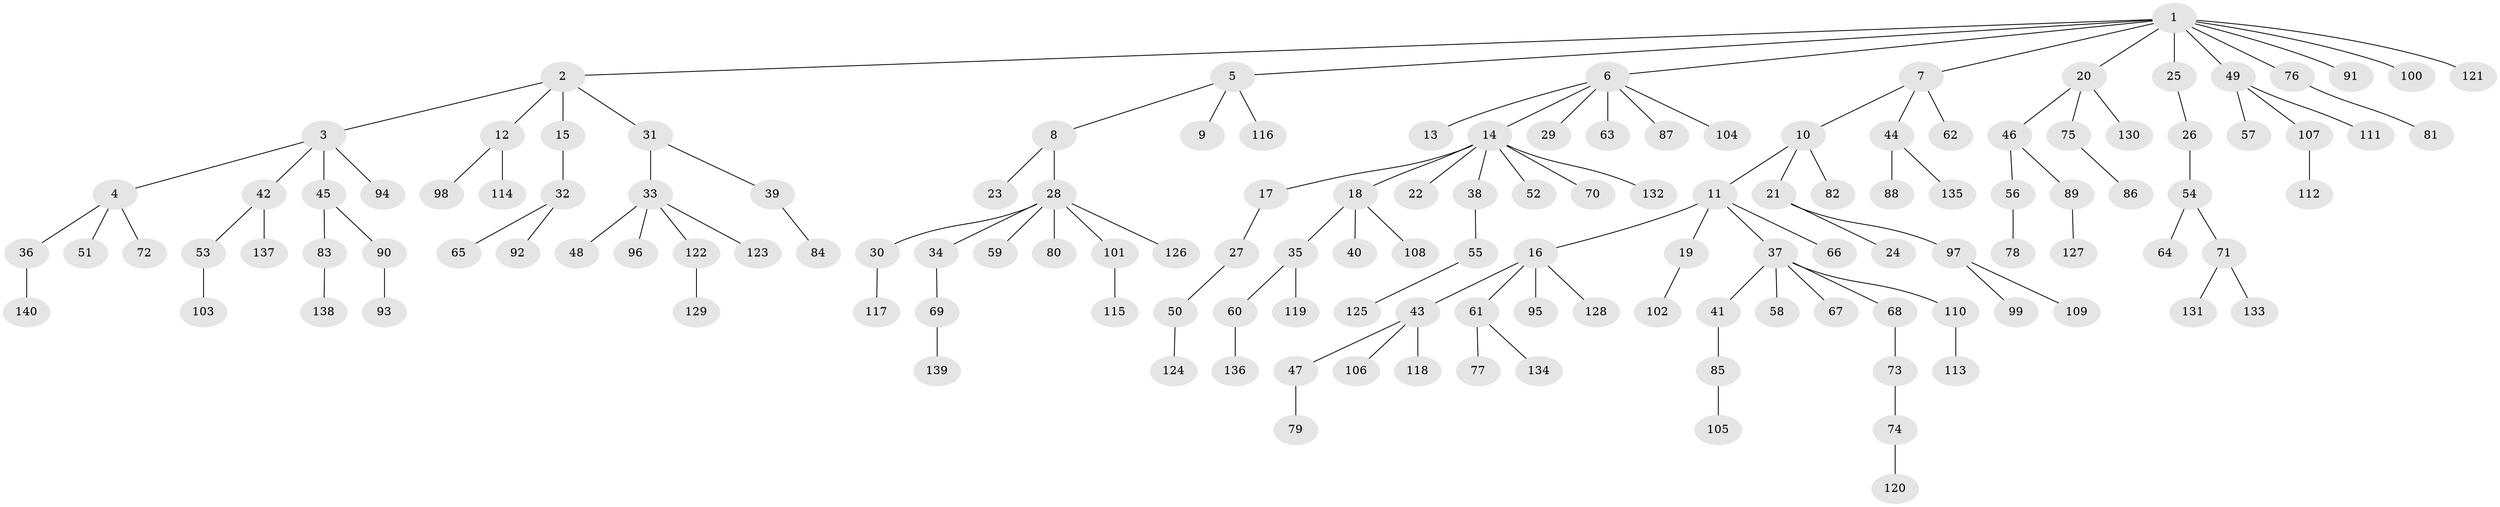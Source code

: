 // coarse degree distribution, {14: 0.011904761904761904, 5: 0.023809523809523808, 3: 0.09523809523809523, 7: 0.011904761904761904, 4: 0.07142857142857142, 1: 0.6071428571428571, 8: 0.011904761904761904, 2: 0.16666666666666666}
// Generated by graph-tools (version 1.1) at 2025/19/03/04/25 18:19:24]
// undirected, 140 vertices, 139 edges
graph export_dot {
graph [start="1"]
  node [color=gray90,style=filled];
  1;
  2;
  3;
  4;
  5;
  6;
  7;
  8;
  9;
  10;
  11;
  12;
  13;
  14;
  15;
  16;
  17;
  18;
  19;
  20;
  21;
  22;
  23;
  24;
  25;
  26;
  27;
  28;
  29;
  30;
  31;
  32;
  33;
  34;
  35;
  36;
  37;
  38;
  39;
  40;
  41;
  42;
  43;
  44;
  45;
  46;
  47;
  48;
  49;
  50;
  51;
  52;
  53;
  54;
  55;
  56;
  57;
  58;
  59;
  60;
  61;
  62;
  63;
  64;
  65;
  66;
  67;
  68;
  69;
  70;
  71;
  72;
  73;
  74;
  75;
  76;
  77;
  78;
  79;
  80;
  81;
  82;
  83;
  84;
  85;
  86;
  87;
  88;
  89;
  90;
  91;
  92;
  93;
  94;
  95;
  96;
  97;
  98;
  99;
  100;
  101;
  102;
  103;
  104;
  105;
  106;
  107;
  108;
  109;
  110;
  111;
  112;
  113;
  114;
  115;
  116;
  117;
  118;
  119;
  120;
  121;
  122;
  123;
  124;
  125;
  126;
  127;
  128;
  129;
  130;
  131;
  132;
  133;
  134;
  135;
  136;
  137;
  138;
  139;
  140;
  1 -- 2;
  1 -- 5;
  1 -- 6;
  1 -- 7;
  1 -- 20;
  1 -- 25;
  1 -- 49;
  1 -- 76;
  1 -- 91;
  1 -- 100;
  1 -- 121;
  2 -- 3;
  2 -- 12;
  2 -- 15;
  2 -- 31;
  3 -- 4;
  3 -- 42;
  3 -- 45;
  3 -- 94;
  4 -- 36;
  4 -- 51;
  4 -- 72;
  5 -- 8;
  5 -- 9;
  5 -- 116;
  6 -- 13;
  6 -- 14;
  6 -- 29;
  6 -- 63;
  6 -- 87;
  6 -- 104;
  7 -- 10;
  7 -- 44;
  7 -- 62;
  8 -- 23;
  8 -- 28;
  10 -- 11;
  10 -- 21;
  10 -- 82;
  11 -- 16;
  11 -- 19;
  11 -- 37;
  11 -- 66;
  12 -- 98;
  12 -- 114;
  14 -- 17;
  14 -- 18;
  14 -- 22;
  14 -- 38;
  14 -- 52;
  14 -- 70;
  14 -- 132;
  15 -- 32;
  16 -- 43;
  16 -- 61;
  16 -- 95;
  16 -- 128;
  17 -- 27;
  18 -- 35;
  18 -- 40;
  18 -- 108;
  19 -- 102;
  20 -- 46;
  20 -- 75;
  20 -- 130;
  21 -- 24;
  21 -- 97;
  25 -- 26;
  26 -- 54;
  27 -- 50;
  28 -- 30;
  28 -- 34;
  28 -- 59;
  28 -- 80;
  28 -- 101;
  28 -- 126;
  30 -- 117;
  31 -- 33;
  31 -- 39;
  32 -- 65;
  32 -- 92;
  33 -- 48;
  33 -- 96;
  33 -- 122;
  33 -- 123;
  34 -- 69;
  35 -- 60;
  35 -- 119;
  36 -- 140;
  37 -- 41;
  37 -- 58;
  37 -- 67;
  37 -- 68;
  37 -- 110;
  38 -- 55;
  39 -- 84;
  41 -- 85;
  42 -- 53;
  42 -- 137;
  43 -- 47;
  43 -- 106;
  43 -- 118;
  44 -- 88;
  44 -- 135;
  45 -- 83;
  45 -- 90;
  46 -- 56;
  46 -- 89;
  47 -- 79;
  49 -- 57;
  49 -- 107;
  49 -- 111;
  50 -- 124;
  53 -- 103;
  54 -- 64;
  54 -- 71;
  55 -- 125;
  56 -- 78;
  60 -- 136;
  61 -- 77;
  61 -- 134;
  68 -- 73;
  69 -- 139;
  71 -- 131;
  71 -- 133;
  73 -- 74;
  74 -- 120;
  75 -- 86;
  76 -- 81;
  83 -- 138;
  85 -- 105;
  89 -- 127;
  90 -- 93;
  97 -- 99;
  97 -- 109;
  101 -- 115;
  107 -- 112;
  110 -- 113;
  122 -- 129;
}

